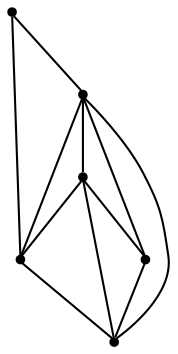 graph {
  node [shape=point,comment="{\"directed\":false,\"doi\":\"10.1007/978-3-642-36763-2_10\",\"figure\":\"6\"}"]

  v0 [pos="876.8196076455885,1980.90847644607"]
  v1 [pos="758.6093589433764,2040.0430358011672"]
  v2 [pos="729.0880680411742,2187.692292665585"]
  v3 [pos="655.2848725977474,2040.0430358011672"]
  v4 [pos="743.8488089285114,2099.0525797859423"]
  v5 [pos="714.3274544021517,2054.7954853860538"]

  v0 -- v3 [id="-1",pos="876.8196076455885,1980.90847644607 837.1494206216486,1978.5411965852686 789.3024636701113,1973.1570147765829 750.582837463425,1978.8871190748669 748.2061570646022,1979.3871805561535 748.2061570646022,1979.3871805561535 748.2061570646022,1979.3871805561535 745.9544981350256,1979.88724203744 745.9544981350256,1979.88724203744 745.9544981350256,1979.88724203744 712.4512257192182,1986.2842645472879 680.6115341463507,2017.9184946888781 655.2848725977474,2040.0430358011672"]
  v0 -- v1 [id="-3",pos="876.8196076455885,1980.90847644607 850.8092727138893,1985.400636070182 822.9100160798597,1989.1722086258887 798.0546027589095,1996.6400647248597 796.2408052804021,1997.2650143990822 796.2408052804021,1997.2650143990822 796.2408052804021,1997.2650143990822 794.4894867244392,1997.8902184280764 794.4894867244392,1997.8902184280764 794.4894867244392,1997.8902184280764 773.8079453757435,2005.1455611152392 767.319935551368,2020.952311229085 758.6093589433764,2040.0430358011672"]
  v5 -- v4 [id="-4",pos="714.3274544021517,2054.7954853860538 743.8488089285114,2099.0525797859423 743.8488089285114,2099.0525797859423 743.8488089285114,2099.0525797859423"]
  v2 -- v1 [id="-10",pos="729.0880680411742,2187.692292665585 740.3504187290904,2161.717074663571 753.0095900741035,2135.004355000829 761.2780583185208,2108.4708282747947 761.8409412388363,2106.470582349648 761.8409412388363,2106.470582349648 761.8409412388363,2106.470582349648 762.3412816124501,2104.532780520969 762.3412816124501,2104.532780520969 762.3412816124501,2104.532780520969 768.5457821915531,2082.6875209480763 763.3628947074546,2061.9799902692807 758.6093589433764,2040.0430358011672"]
  v3 -- v1 [id="-11",pos="655.2848725977474,2040.0430358011672 758.6093589433764,2040.0430358011672 758.6093589433764,2040.0430358011672 758.6093589433764,2040.0430358011672"]
  v1 -- v4 [id="-14",pos="758.6093589433764,2040.0430358011672 743.8488089285114,2099.0525797859423 743.8488089285114,2099.0525797859423 743.8488089285114,2099.0525797859423"]
  v1 -- v5 [id="-15",pos="758.6093589433764,2040.0430358011672 714.3274544021517,2054.7954853860538 714.3274544021517,2054.7954853860538 714.3274544021517,2054.7954853860538"]
  v5 -- v3 [id="-19",pos="714.3274544021517,2054.7954853860538 655.2848725977474,2040.0430358011672 655.2848725977474,2040.0430358011672 655.2848725977474,2040.0430358011672"]
  v4 -- v2 [id="-22",pos="743.8488089285114,2099.0525797859423 730.2932209241725,2129.4409802554355 728.7379283970885,2154.986720225327 729.0880680411742,2187.692292665585"]
  v5 -- v2 [id="-23",pos="714.3274544021517,2054.7954853860538 712.7972775111924,2078.786736168314 710.7249750812618,2103.32408664555 711.2419849841084,2126.9738661467172 711.3045275308101,2128.911667975396 711.3045275308101,2128.911667975396 711.3045275308101,2128.911667975396 711.4296126242136,2130.7244544337536 711.4296126242136,2130.7244544337536 711.4296126242136,2130.7244544337536 712.4887003479133,2151.1069197142356 720.8322450980356,2168.8598653642284 729.0880680411742,2187.692292665585"]
  v3 -- v2 [id="-25",pos="655.2848725977474,2040.0430358011672 658.7249512569322,2129.132447917287 662.481830501737,2129.1616987160396 729.0880680411742,2187.692292665585"]
}